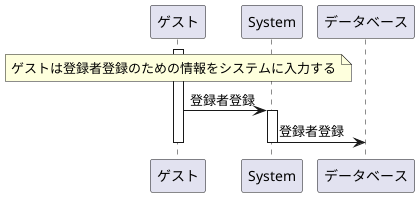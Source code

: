 @startuml

activate ゲスト
    note over ゲスト: ゲストは登録者登録のための情報をシステムに入力する
    ゲスト -> System: 登録者登録

    activate System
        System -> データベース: 登録者登録
    deactivate System

deactivate ゲスト

@enduml